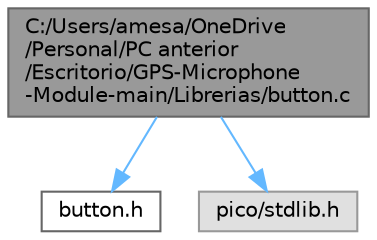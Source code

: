 digraph "C:/Users/amesa/OneDrive/Personal/PC anterior/Escritorio/GPS-Microphone-Module-main/Librerias/button.c"
{
 // LATEX_PDF_SIZE
  bgcolor="transparent";
  edge [fontname=Helvetica,fontsize=10,labelfontname=Helvetica,labelfontsize=10];
  node [fontname=Helvetica,fontsize=10,shape=box,height=0.2,width=0.4];
  Node1 [id="Node000001",label="C:/Users/amesa/OneDrive\l/Personal/PC anterior\l/Escritorio/GPS-Microphone\l-Module-main/Librerias/button.c",height=0.2,width=0.4,color="gray40", fillcolor="grey60", style="filled", fontcolor="black",tooltip="Implementation file for button control module."];
  Node1 -> Node2 [id="edge1_Node000001_Node000002",color="steelblue1",style="solid",tooltip=" "];
  Node2 [id="Node000002",label="button.h",height=0.2,width=0.4,color="grey40", fillcolor="white", style="filled",URL="$button_8h.html",tooltip="Header file for button control module."];
  Node1 -> Node3 [id="edge2_Node000001_Node000003",color="steelblue1",style="solid",tooltip=" "];
  Node3 [id="Node000003",label="pico/stdlib.h",height=0.2,width=0.4,color="grey60", fillcolor="#E0E0E0", style="filled",tooltip=" "];
}
